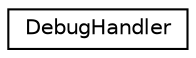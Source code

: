 digraph "Graphical Class Hierarchy"
{
  edge [fontname="Helvetica",fontsize="10",labelfontname="Helvetica",labelfontsize="10"];
  node [fontname="Helvetica",fontsize="10",shape=record];
  rankdir="LR";
  Node1 [label="DebugHandler",height=0.2,width=0.4,color="black", fillcolor="white", style="filled",URL="$classRNReplicaNet_1_1DebugHandler.html"];
}
